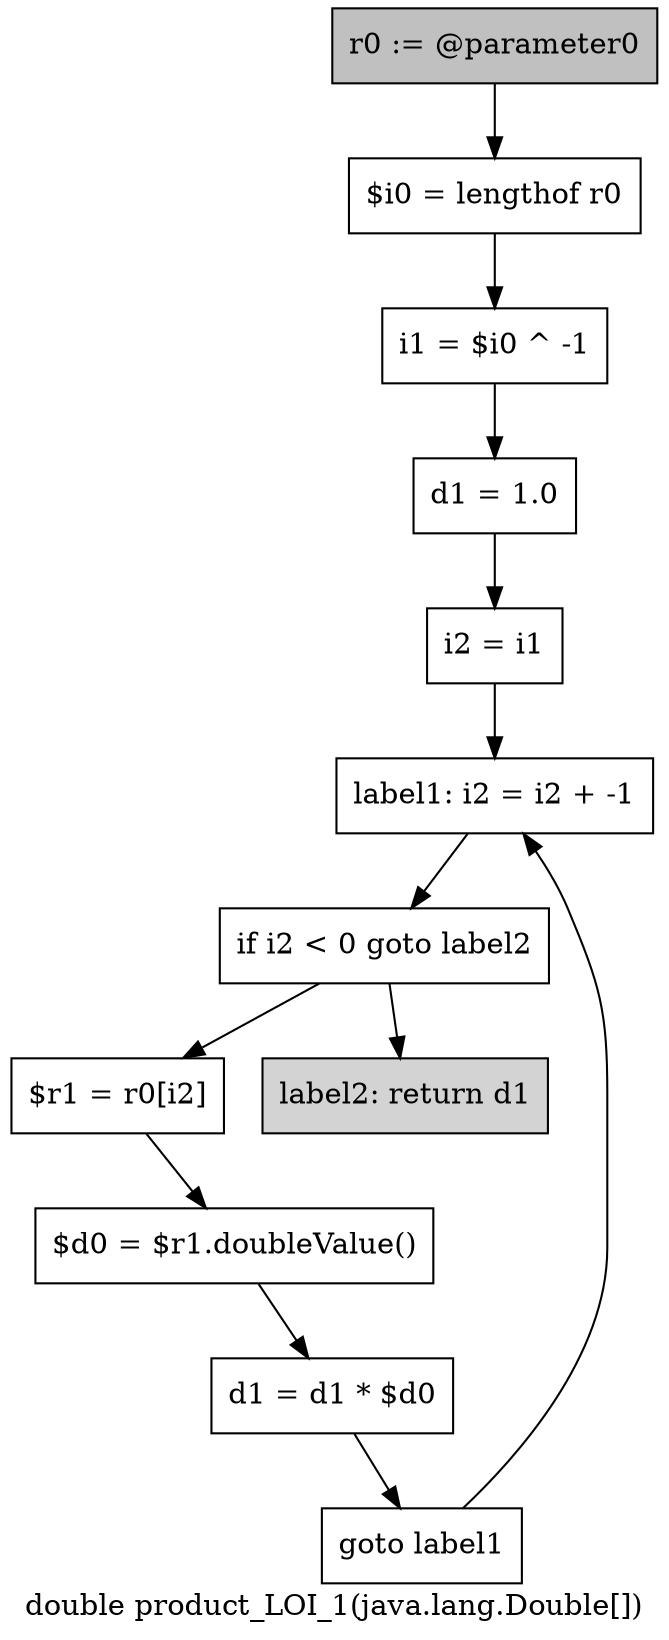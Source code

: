 digraph "double product_LOI_1(java.lang.Double[])" {
    label="double product_LOI_1(java.lang.Double[])";
    node [shape=box];
    "0" [style=filled,fillcolor=gray,label="r0 := @parameter0",];
    "1" [label="$i0 = lengthof r0",];
    "0"->"1";
    "2" [label="i1 = $i0 ^ -1",];
    "1"->"2";
    "3" [label="d1 = 1.0",];
    "2"->"3";
    "4" [label="i2 = i1",];
    "3"->"4";
    "5" [label="label1: i2 = i2 + -1",];
    "4"->"5";
    "6" [label="if i2 < 0 goto label2",];
    "5"->"6";
    "7" [label="$r1 = r0[i2]",];
    "6"->"7";
    "11" [style=filled,fillcolor=lightgray,label="label2: return d1",];
    "6"->"11";
    "8" [label="$d0 = $r1.doubleValue()",];
    "7"->"8";
    "9" [label="d1 = d1 * $d0",];
    "8"->"9";
    "10" [label="goto label1",];
    "9"->"10";
    "10"->"5";
}
